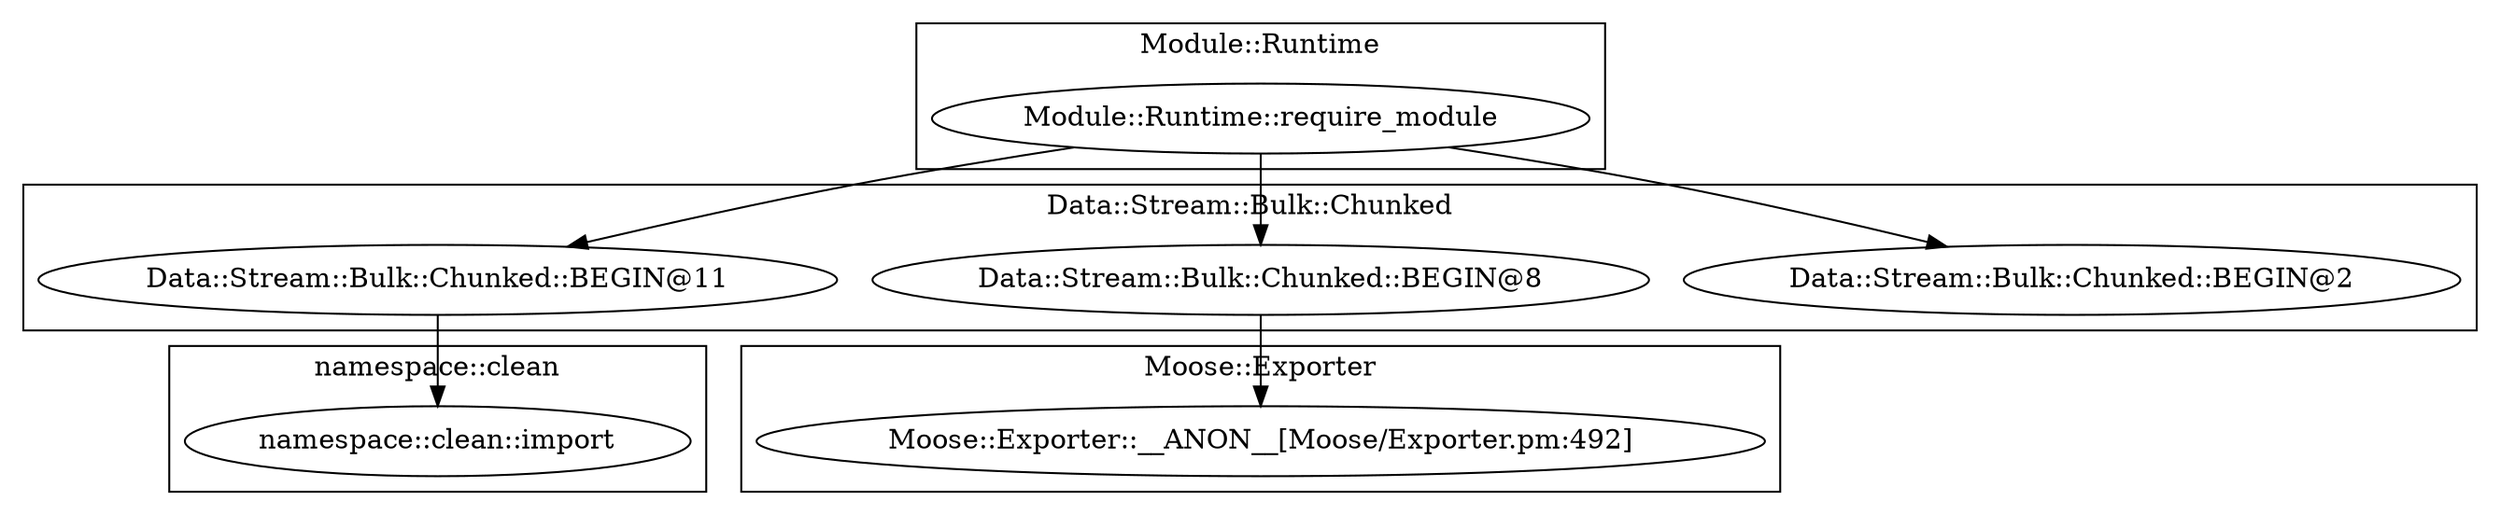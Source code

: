 digraph {
graph [overlap=false]
subgraph cluster_Data_Stream_Bulk_Chunked {
	label="Data::Stream::Bulk::Chunked";
	"Data::Stream::Bulk::Chunked::BEGIN@2";
	"Data::Stream::Bulk::Chunked::BEGIN@11";
	"Data::Stream::Bulk::Chunked::BEGIN@8";
}
subgraph cluster_namespace_clean {
	label="namespace::clean";
	"namespace::clean::import";
}
subgraph cluster_Module_Runtime {
	label="Module::Runtime";
	"Module::Runtime::require_module";
}
subgraph cluster_Moose_Exporter {
	label="Moose::Exporter";
	"Moose::Exporter::__ANON__[Moose/Exporter.pm:492]";
}
"Module::Runtime::require_module" -> "Data::Stream::Bulk::Chunked::BEGIN@2";
"Data::Stream::Bulk::Chunked::BEGIN@11" -> "namespace::clean::import";
"Data::Stream::Bulk::Chunked::BEGIN@8" -> "Moose::Exporter::__ANON__[Moose/Exporter.pm:492]";
"Module::Runtime::require_module" -> "Data::Stream::Bulk::Chunked::BEGIN@8";
"Module::Runtime::require_module" -> "Data::Stream::Bulk::Chunked::BEGIN@11";
}
